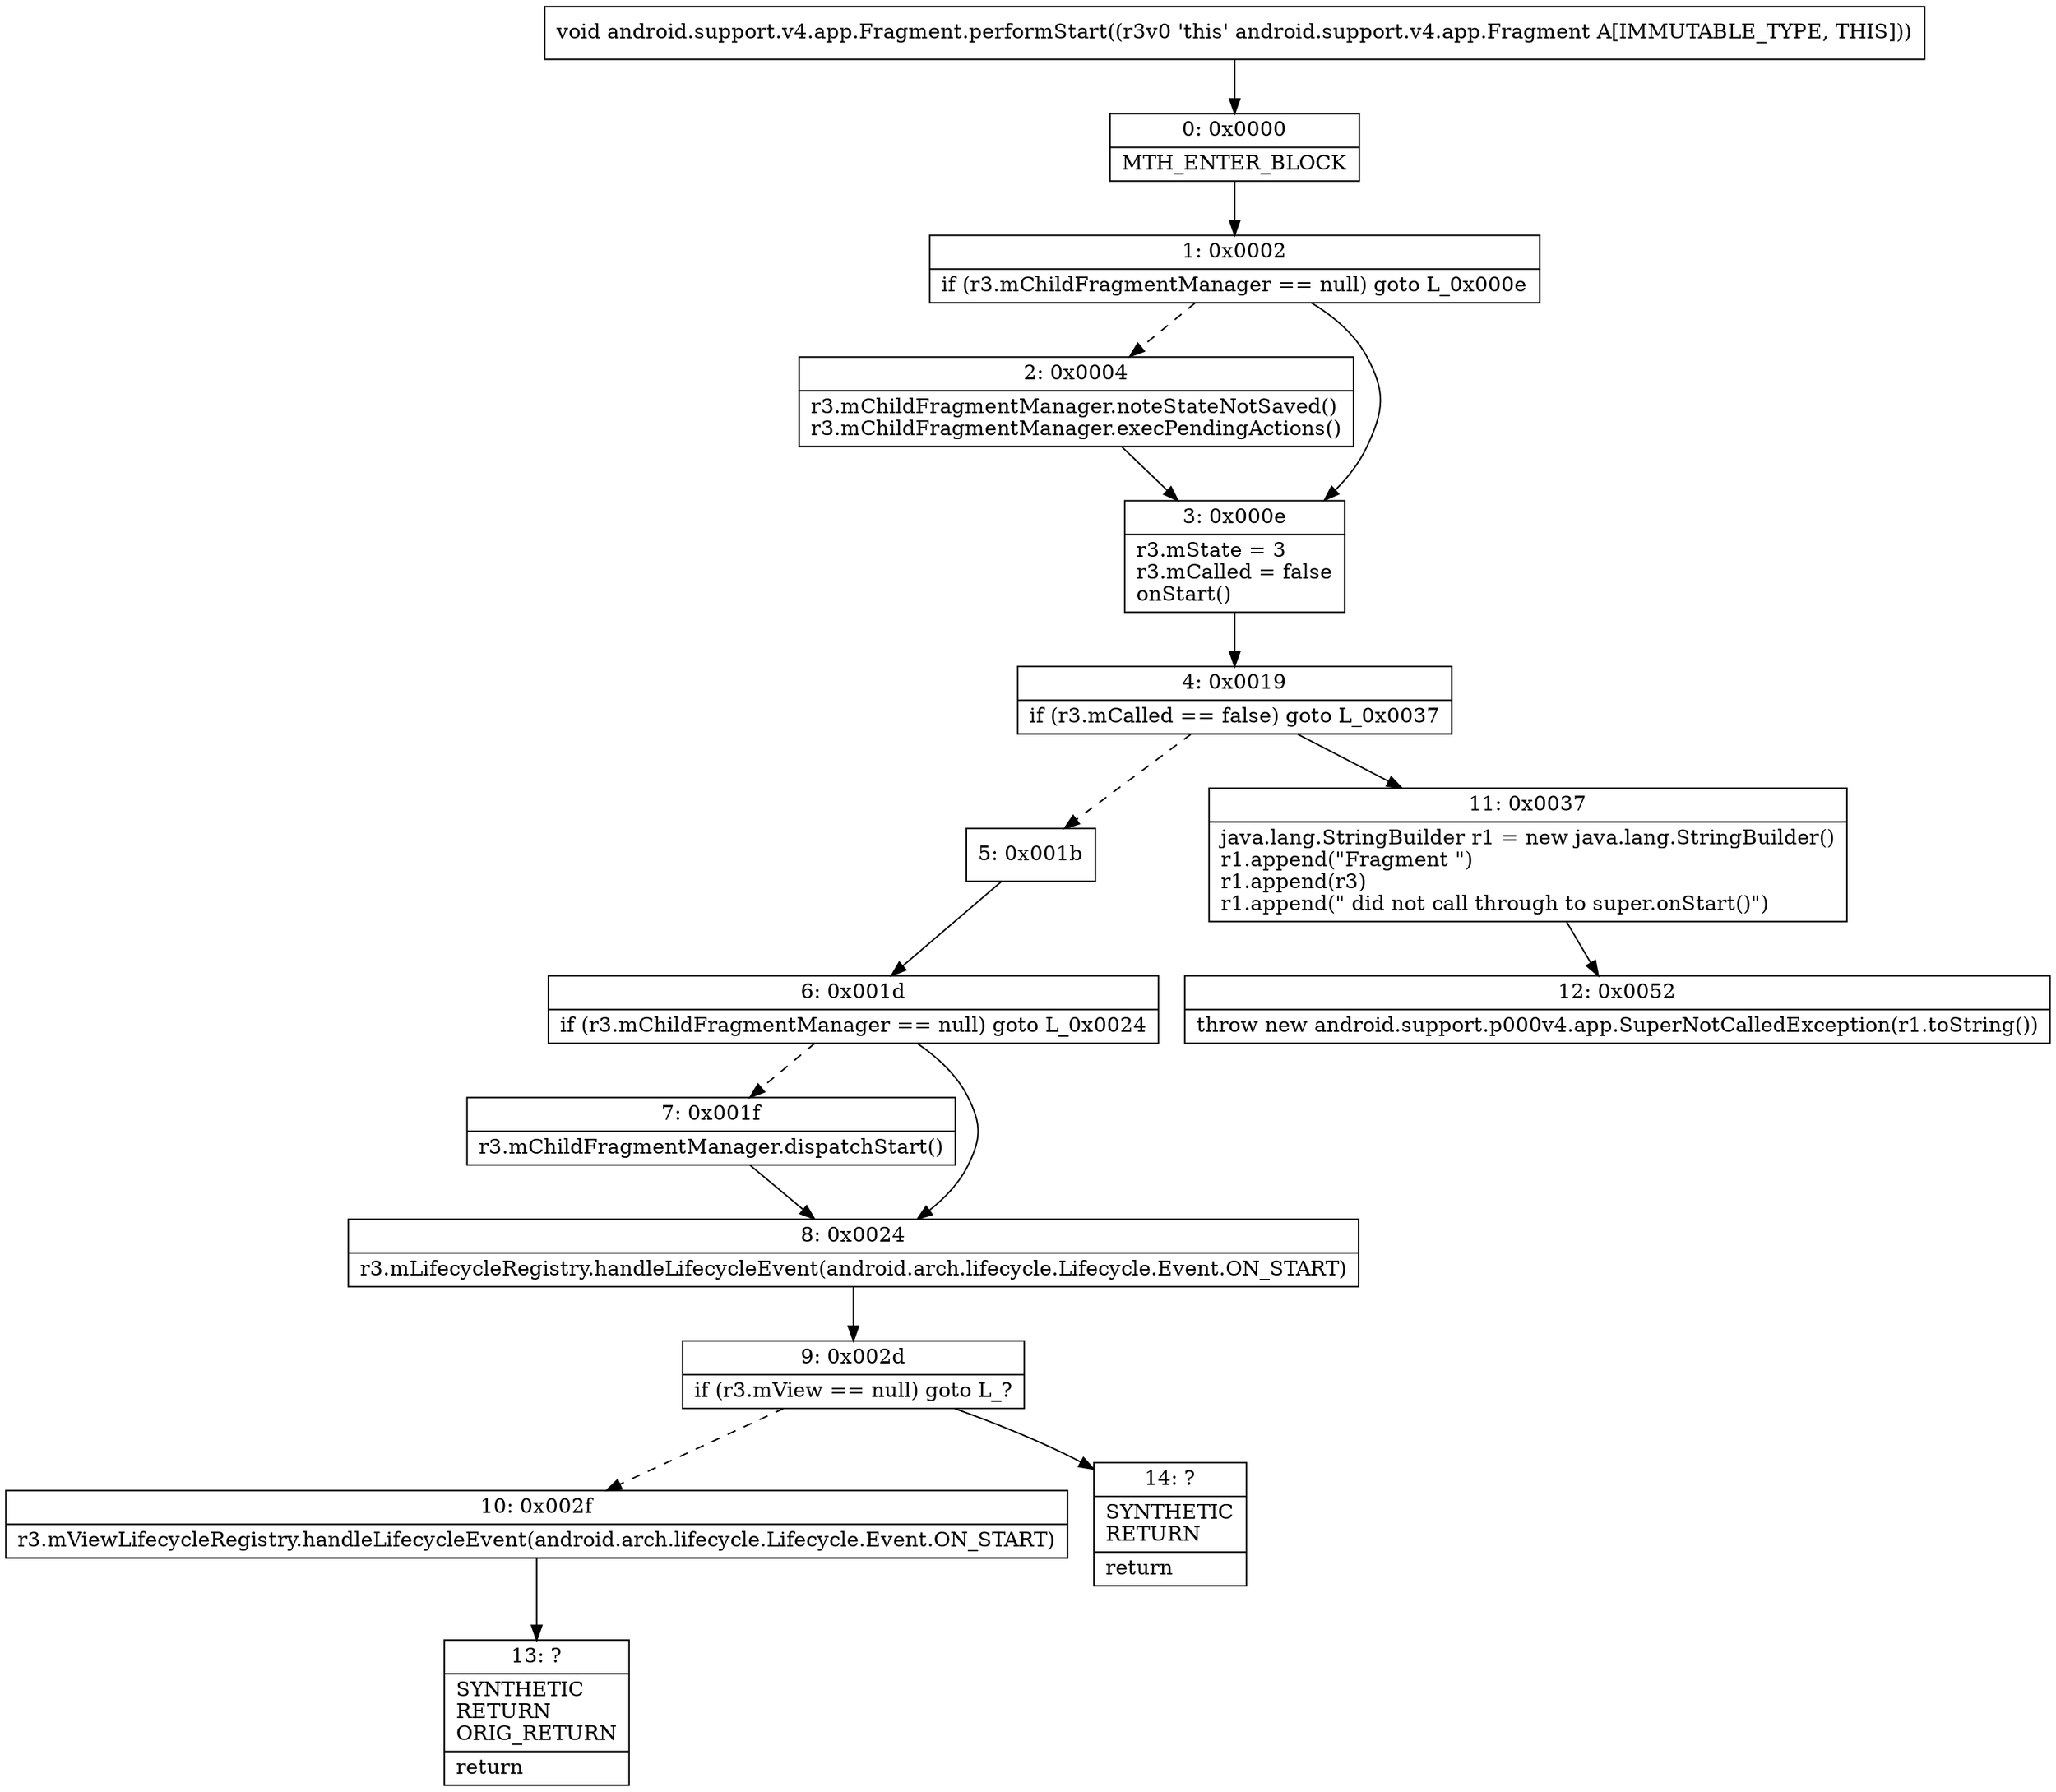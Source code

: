 digraph "CFG forandroid.support.v4.app.Fragment.performStart()V" {
Node_0 [shape=record,label="{0\:\ 0x0000|MTH_ENTER_BLOCK\l}"];
Node_1 [shape=record,label="{1\:\ 0x0002|if (r3.mChildFragmentManager == null) goto L_0x000e\l}"];
Node_2 [shape=record,label="{2\:\ 0x0004|r3.mChildFragmentManager.noteStateNotSaved()\lr3.mChildFragmentManager.execPendingActions()\l}"];
Node_3 [shape=record,label="{3\:\ 0x000e|r3.mState = 3\lr3.mCalled = false\lonStart()\l}"];
Node_4 [shape=record,label="{4\:\ 0x0019|if (r3.mCalled == false) goto L_0x0037\l}"];
Node_5 [shape=record,label="{5\:\ 0x001b}"];
Node_6 [shape=record,label="{6\:\ 0x001d|if (r3.mChildFragmentManager == null) goto L_0x0024\l}"];
Node_7 [shape=record,label="{7\:\ 0x001f|r3.mChildFragmentManager.dispatchStart()\l}"];
Node_8 [shape=record,label="{8\:\ 0x0024|r3.mLifecycleRegistry.handleLifecycleEvent(android.arch.lifecycle.Lifecycle.Event.ON_START)\l}"];
Node_9 [shape=record,label="{9\:\ 0x002d|if (r3.mView == null) goto L_?\l}"];
Node_10 [shape=record,label="{10\:\ 0x002f|r3.mViewLifecycleRegistry.handleLifecycleEvent(android.arch.lifecycle.Lifecycle.Event.ON_START)\l}"];
Node_11 [shape=record,label="{11\:\ 0x0037|java.lang.StringBuilder r1 = new java.lang.StringBuilder()\lr1.append(\"Fragment \")\lr1.append(r3)\lr1.append(\" did not call through to super.onStart()\")\l}"];
Node_12 [shape=record,label="{12\:\ 0x0052|throw new android.support.p000v4.app.SuperNotCalledException(r1.toString())\l}"];
Node_13 [shape=record,label="{13\:\ ?|SYNTHETIC\lRETURN\lORIG_RETURN\l|return\l}"];
Node_14 [shape=record,label="{14\:\ ?|SYNTHETIC\lRETURN\l|return\l}"];
MethodNode[shape=record,label="{void android.support.v4.app.Fragment.performStart((r3v0 'this' android.support.v4.app.Fragment A[IMMUTABLE_TYPE, THIS])) }"];
MethodNode -> Node_0;
Node_0 -> Node_1;
Node_1 -> Node_2[style=dashed];
Node_1 -> Node_3;
Node_2 -> Node_3;
Node_3 -> Node_4;
Node_4 -> Node_5[style=dashed];
Node_4 -> Node_11;
Node_5 -> Node_6;
Node_6 -> Node_7[style=dashed];
Node_6 -> Node_8;
Node_7 -> Node_8;
Node_8 -> Node_9;
Node_9 -> Node_10[style=dashed];
Node_9 -> Node_14;
Node_10 -> Node_13;
Node_11 -> Node_12;
}

